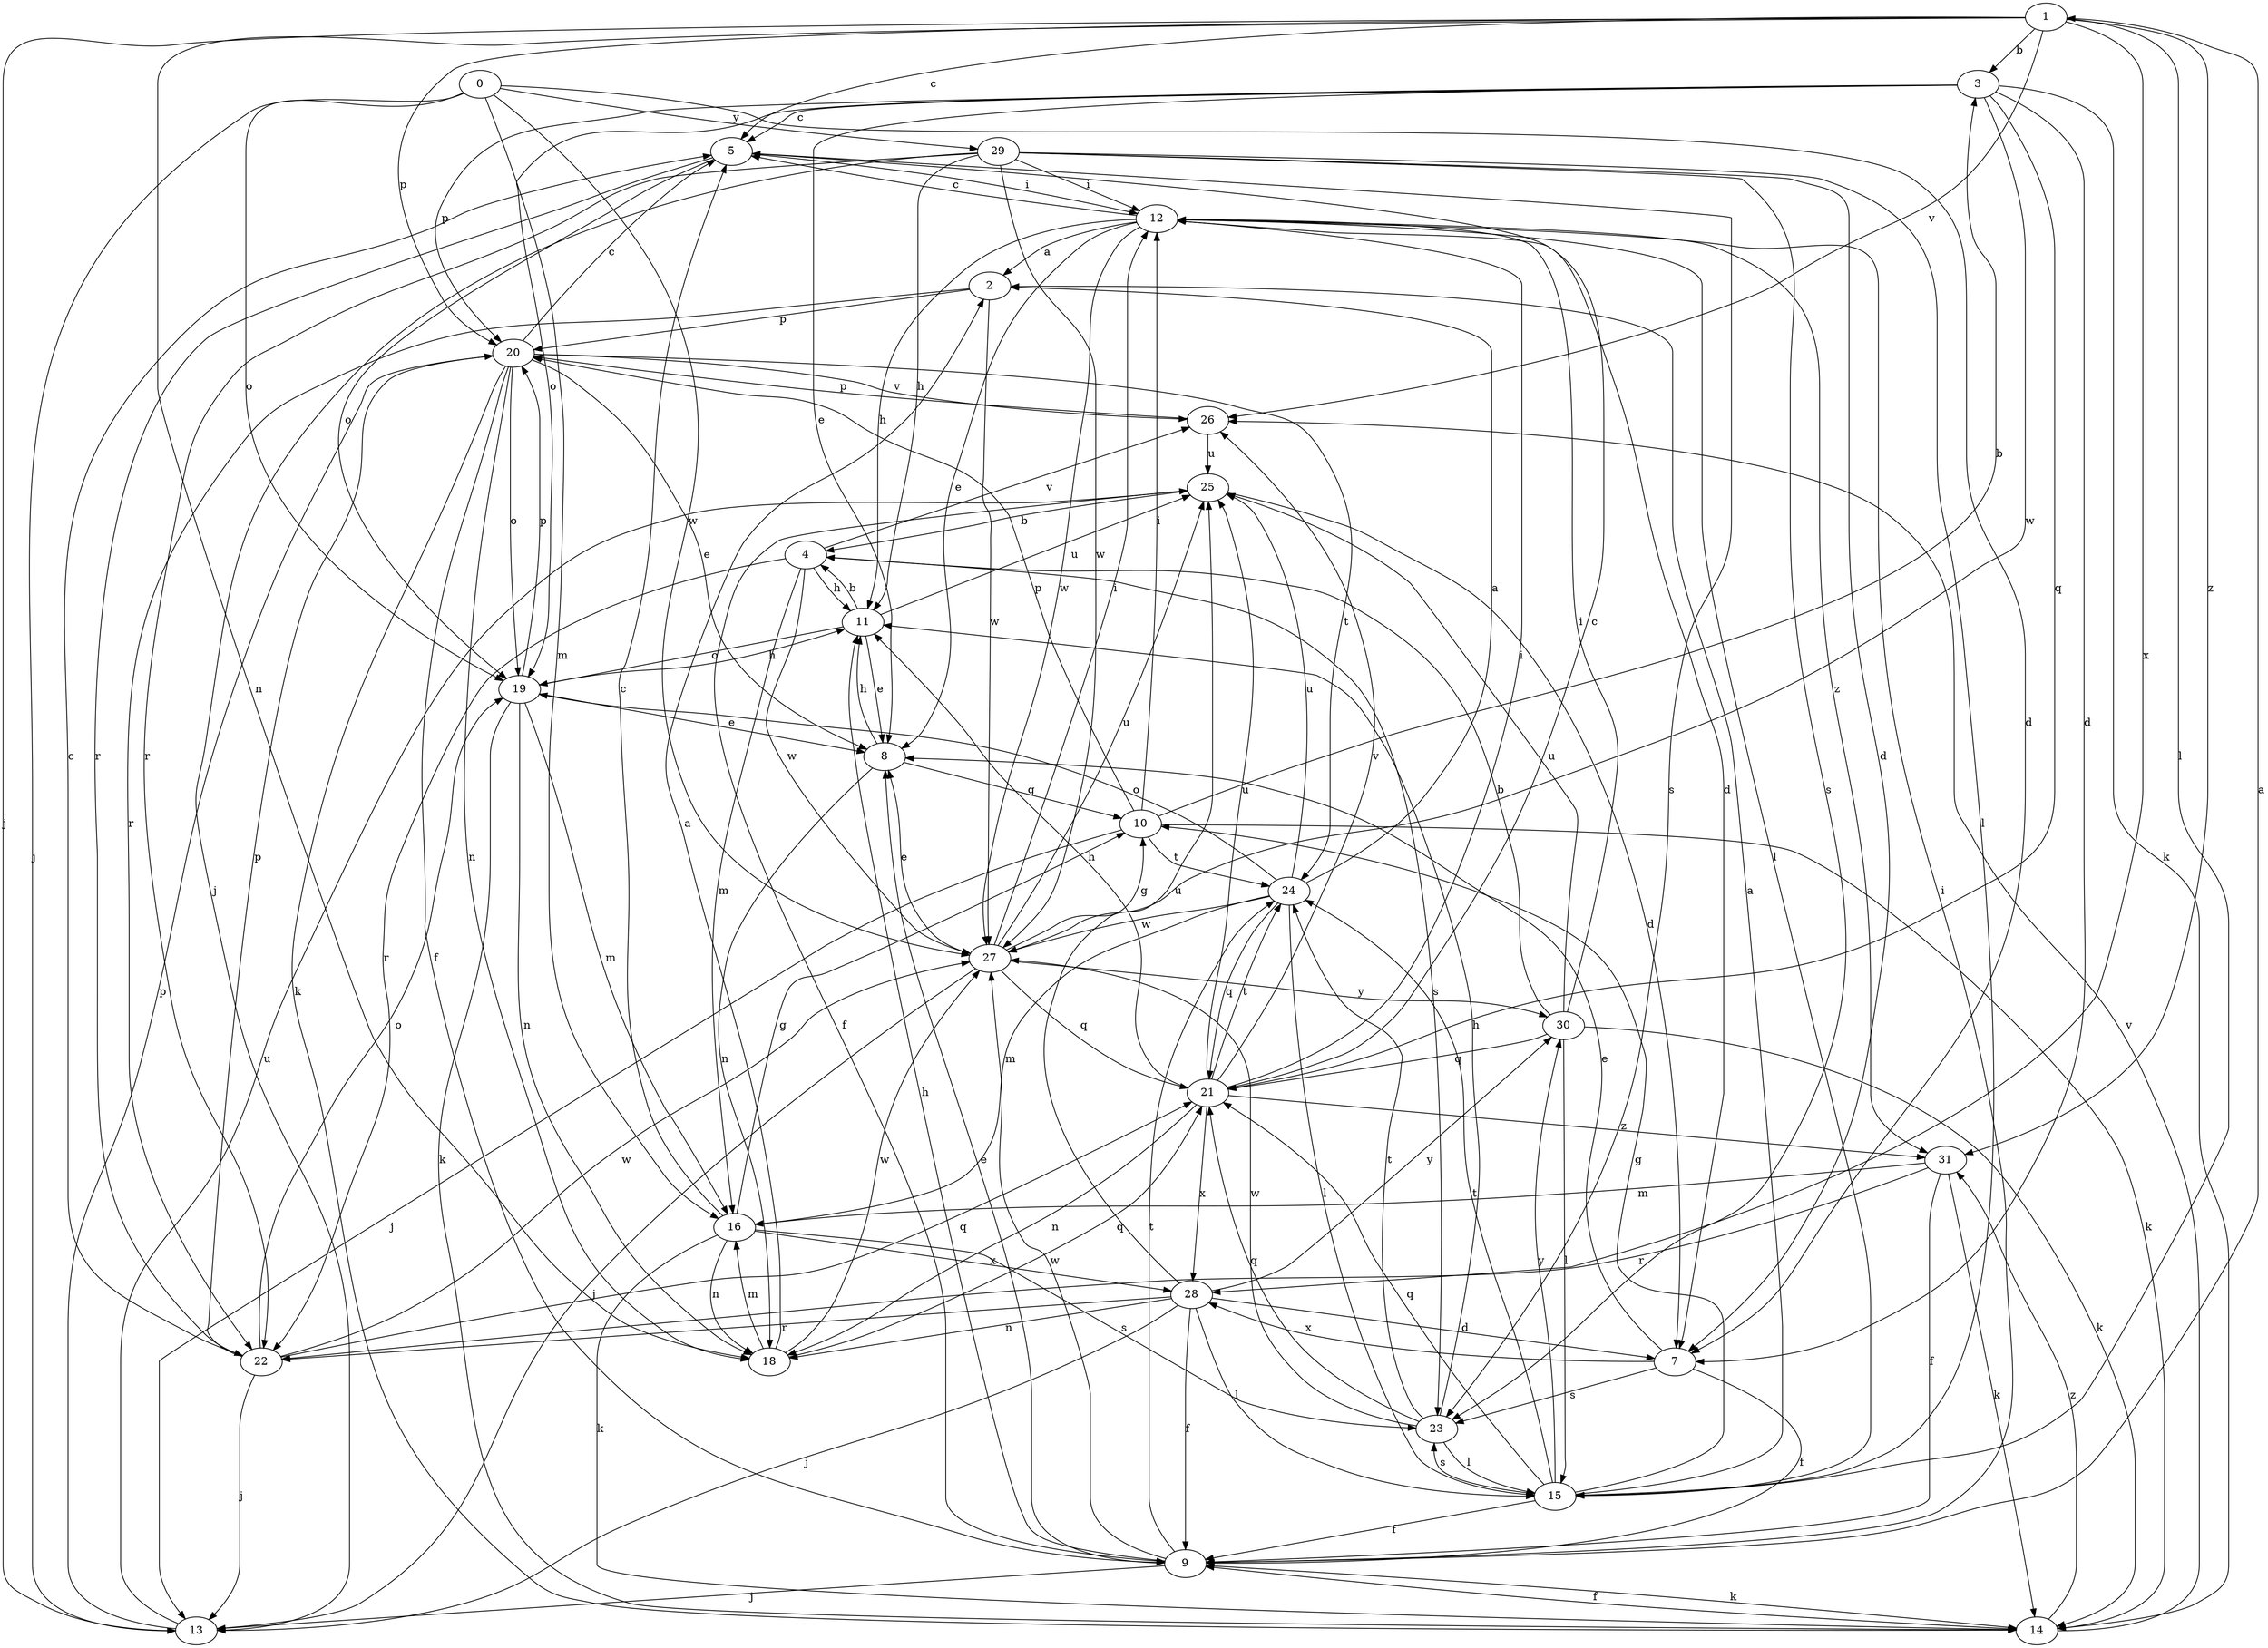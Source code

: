 strict digraph  {
1;
2;
3;
4;
0;
5;
7;
8;
9;
10;
11;
12;
13;
14;
15;
16;
18;
19;
20;
21;
22;
23;
24;
25;
26;
27;
28;
29;
30;
31;
1 -> 3  [label=b];
1 -> 5  [label=c];
1 -> 13  [label=j];
1 -> 15  [label=l];
1 -> 18  [label=n];
1 -> 20  [label=p];
1 -> 26  [label=v];
1 -> 28  [label=x];
1 -> 31  [label=z];
2 -> 20  [label=p];
2 -> 22  [label=r];
2 -> 27  [label=w];
3 -> 5  [label=c];
3 -> 7  [label=d];
3 -> 8  [label=e];
3 -> 14  [label=k];
3 -> 19  [label=o];
3 -> 20  [label=p];
3 -> 21  [label=q];
3 -> 27  [label=w];
4 -> 11  [label=h];
4 -> 16  [label=m];
4 -> 22  [label=r];
4 -> 23  [label=s];
4 -> 26  [label=v];
4 -> 27  [label=w];
0 -> 7  [label=d];
0 -> 13  [label=j];
0 -> 16  [label=m];
0 -> 19  [label=o];
0 -> 27  [label=w];
0 -> 29  [label=y];
5 -> 12  [label=i];
5 -> 19  [label=o];
5 -> 22  [label=r];
5 -> 23  [label=s];
7 -> 8  [label=e];
7 -> 9  [label=f];
7 -> 23  [label=s];
7 -> 28  [label=x];
8 -> 10  [label=g];
8 -> 11  [label=h];
8 -> 18  [label=n];
9 -> 1  [label=a];
9 -> 8  [label=e];
9 -> 11  [label=h];
9 -> 12  [label=i];
9 -> 13  [label=j];
9 -> 14  [label=k];
9 -> 24  [label=t];
9 -> 27  [label=w];
10 -> 3  [label=b];
10 -> 12  [label=i];
10 -> 13  [label=j];
10 -> 14  [label=k];
10 -> 20  [label=p];
10 -> 24  [label=t];
11 -> 4  [label=b];
11 -> 8  [label=e];
11 -> 19  [label=o];
11 -> 25  [label=u];
12 -> 2  [label=a];
12 -> 5  [label=c];
12 -> 7  [label=d];
12 -> 8  [label=e];
12 -> 11  [label=h];
12 -> 15  [label=l];
12 -> 27  [label=w];
12 -> 31  [label=z];
13 -> 20  [label=p];
13 -> 25  [label=u];
14 -> 9  [label=f];
14 -> 26  [label=v];
14 -> 31  [label=z];
15 -> 2  [label=a];
15 -> 9  [label=f];
15 -> 10  [label=g];
15 -> 21  [label=q];
15 -> 23  [label=s];
15 -> 24  [label=t];
15 -> 30  [label=y];
16 -> 5  [label=c];
16 -> 10  [label=g];
16 -> 14  [label=k];
16 -> 18  [label=n];
16 -> 23  [label=s];
16 -> 28  [label=x];
18 -> 2  [label=a];
18 -> 16  [label=m];
18 -> 21  [label=q];
18 -> 27  [label=w];
19 -> 8  [label=e];
19 -> 11  [label=h];
19 -> 14  [label=k];
19 -> 16  [label=m];
19 -> 18  [label=n];
19 -> 20  [label=p];
20 -> 5  [label=c];
20 -> 8  [label=e];
20 -> 9  [label=f];
20 -> 14  [label=k];
20 -> 18  [label=n];
20 -> 19  [label=o];
20 -> 24  [label=t];
20 -> 26  [label=v];
21 -> 5  [label=c];
21 -> 11  [label=h];
21 -> 12  [label=i];
21 -> 18  [label=n];
21 -> 24  [label=t];
21 -> 25  [label=u];
21 -> 26  [label=v];
21 -> 28  [label=x];
21 -> 31  [label=z];
22 -> 5  [label=c];
22 -> 13  [label=j];
22 -> 19  [label=o];
22 -> 20  [label=p];
22 -> 21  [label=q];
22 -> 27  [label=w];
23 -> 11  [label=h];
23 -> 15  [label=l];
23 -> 21  [label=q];
23 -> 24  [label=t];
23 -> 27  [label=w];
24 -> 2  [label=a];
24 -> 15  [label=l];
24 -> 16  [label=m];
24 -> 19  [label=o];
24 -> 21  [label=q];
24 -> 25  [label=u];
24 -> 27  [label=w];
25 -> 4  [label=b];
25 -> 7  [label=d];
25 -> 9  [label=f];
26 -> 20  [label=p];
26 -> 25  [label=u];
27 -> 8  [label=e];
27 -> 10  [label=g];
27 -> 12  [label=i];
27 -> 13  [label=j];
27 -> 21  [label=q];
27 -> 25  [label=u];
27 -> 30  [label=y];
28 -> 7  [label=d];
28 -> 9  [label=f];
28 -> 13  [label=j];
28 -> 15  [label=l];
28 -> 18  [label=n];
28 -> 22  [label=r];
28 -> 25  [label=u];
28 -> 30  [label=y];
29 -> 7  [label=d];
29 -> 11  [label=h];
29 -> 12  [label=i];
29 -> 13  [label=j];
29 -> 15  [label=l];
29 -> 22  [label=r];
29 -> 23  [label=s];
29 -> 27  [label=w];
30 -> 4  [label=b];
30 -> 12  [label=i];
30 -> 14  [label=k];
30 -> 15  [label=l];
30 -> 21  [label=q];
30 -> 25  [label=u];
31 -> 9  [label=f];
31 -> 14  [label=k];
31 -> 16  [label=m];
31 -> 22  [label=r];
}
